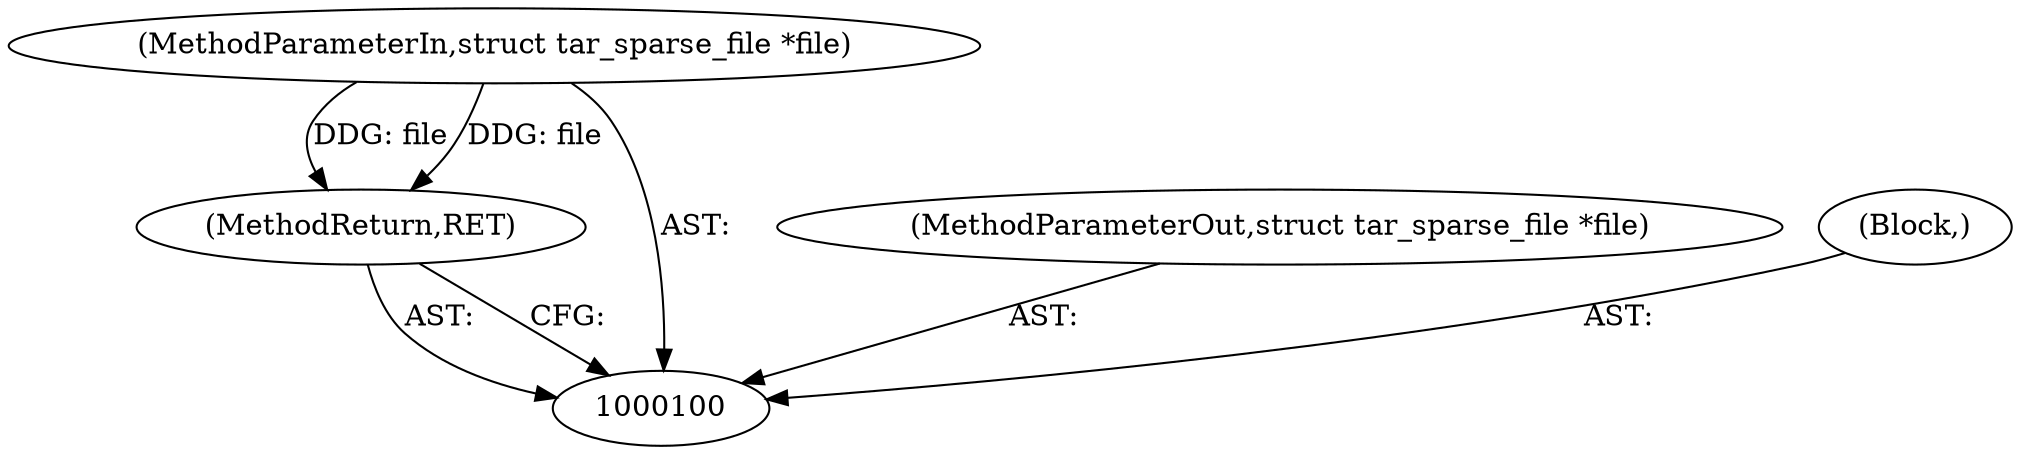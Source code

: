 digraph "0_savannah_cb07844454d8cc9fb21f53ace75975f91185a120" {
"1000103" [label="(MethodReturn,RET)"];
"1000101" [label="(MethodParameterIn,struct tar_sparse_file *file)"];
"1000108" [label="(MethodParameterOut,struct tar_sparse_file *file)"];
"1000102" [label="(Block,)"];
"1000103" -> "1000100"  [label="AST: "];
"1000103" -> "1000100"  [label="CFG: "];
"1000101" -> "1000103"  [label="DDG: file"];
"1000101" -> "1000100"  [label="AST: "];
"1000101" -> "1000103"  [label="DDG: file"];
"1000108" -> "1000100"  [label="AST: "];
"1000102" -> "1000100"  [label="AST: "];
}
